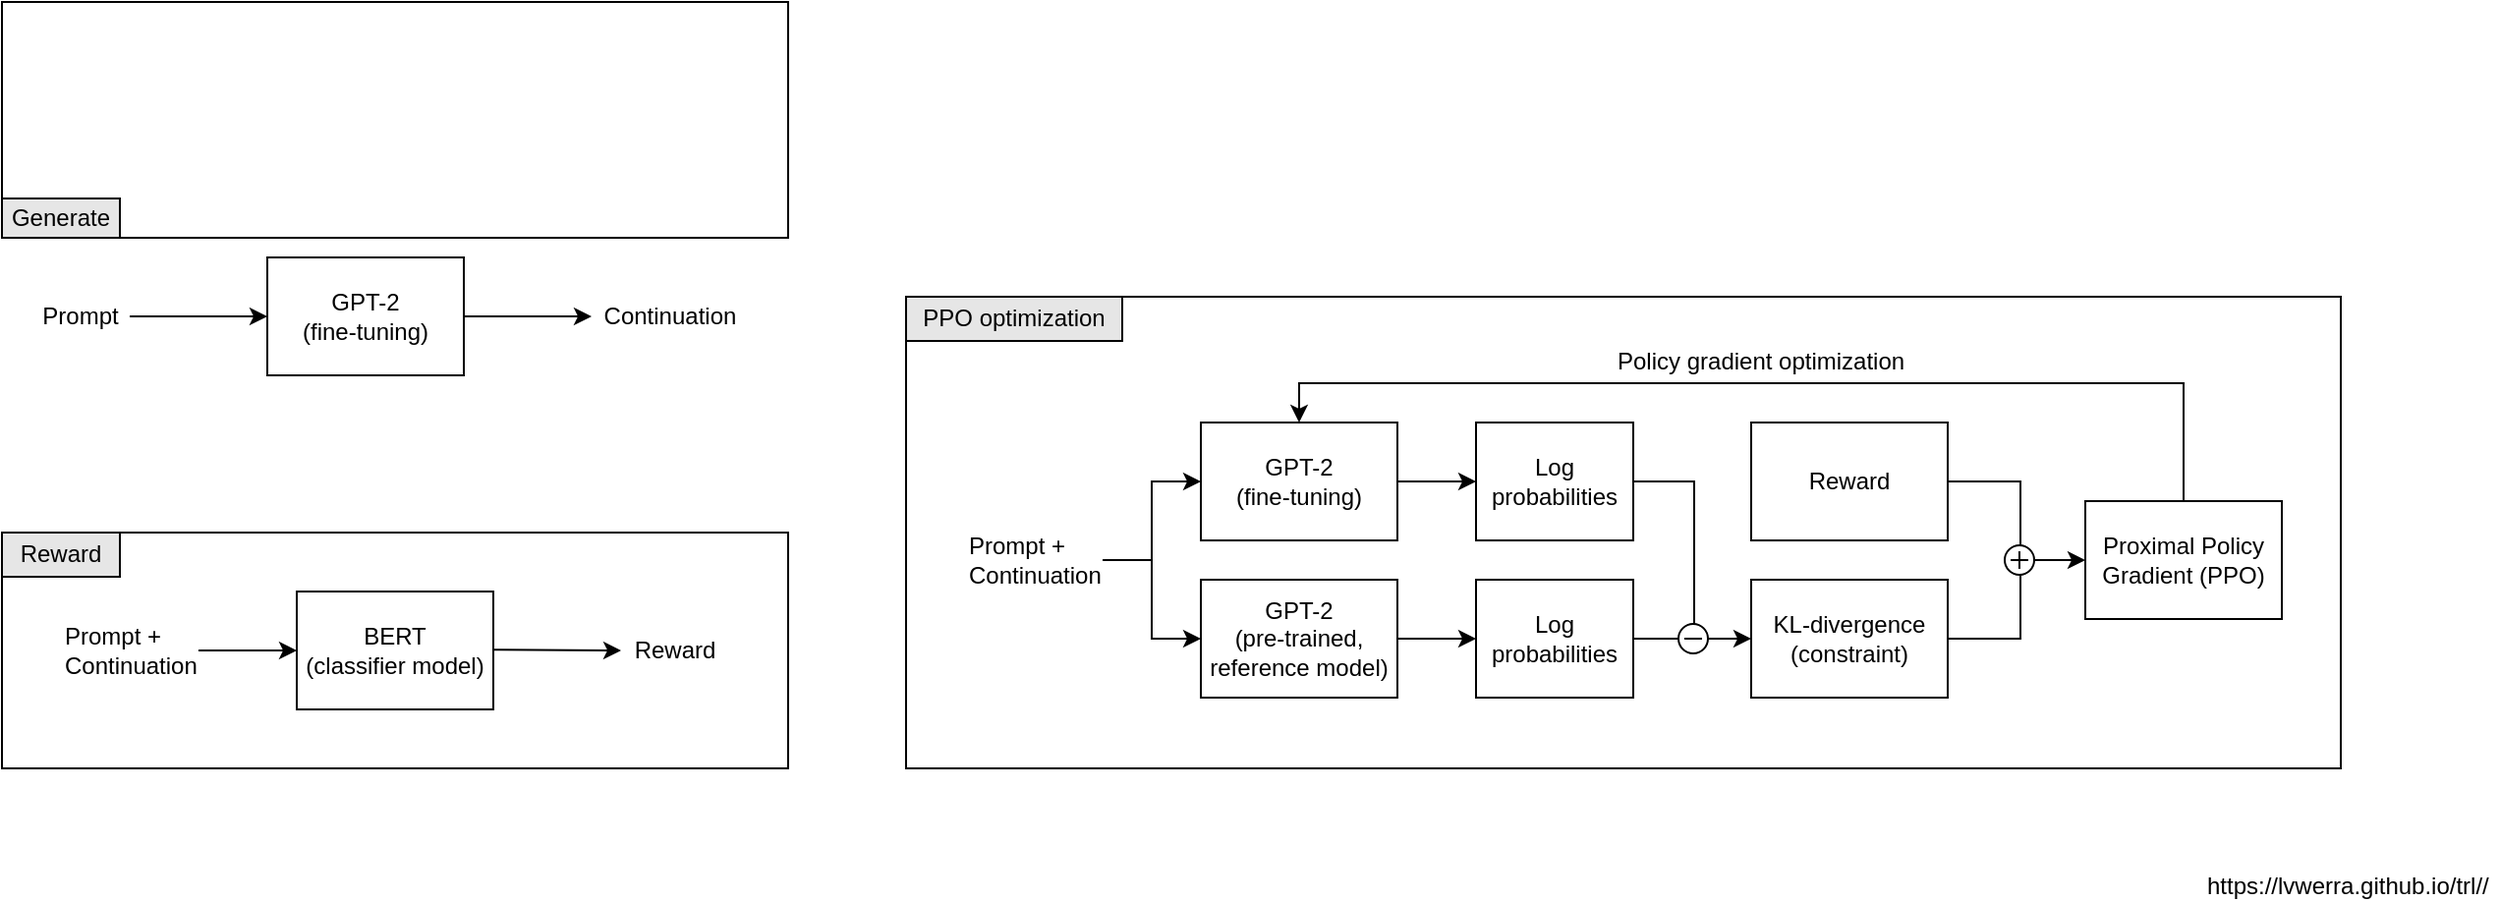 <mxfile version="13.3.1" type="device"><diagram id="tvOHxhx8PopCOuDu0jT4" name="Page-1"><mxGraphModel dx="707" dy="279" grid="1" gridSize="10" guides="1" tooltips="1" connect="1" arrows="1" fold="1" page="0" pageScale="1" pageWidth="1100" pageHeight="850" math="0" shadow="0"><root><mxCell id="0"/><mxCell id="1" style="" parent="0"/><mxCell id="ZELoeheDYaDZPQu2ODsk-10" value="GPT-2&lt;br&gt;(fine-tuning)" style="rounded=0;whiteSpace=wrap;html=1;fillColor=none;" parent="1" vertex="1"><mxGeometry x="-125" y="510" width="100" height="60" as="geometry"/></mxCell><mxCell id="ZELoeheDYaDZPQu2ODsk-11" value="Prompt" style="text;html=1;strokeColor=none;fillColor=none;align=center;verticalAlign=middle;whiteSpace=wrap;rounded=0;" parent="1" vertex="1"><mxGeometry x="-245" y="530" width="50" height="20" as="geometry"/></mxCell><mxCell id="ZELoeheDYaDZPQu2ODsk-12" value="" style="endArrow=classic;html=1;exitX=1;exitY=0.5;exitDx=0;exitDy=0;entryX=0;entryY=0.5;entryDx=0;entryDy=0;" parent="1" source="ZELoeheDYaDZPQu2ODsk-11" target="ZELoeheDYaDZPQu2ODsk-10" edge="1"><mxGeometry width="50" height="50" relative="1" as="geometry"><mxPoint x="-195" y="480" as="sourcePoint"/><mxPoint x="-145" y="430" as="targetPoint"/></mxGeometry></mxCell><mxCell id="ZELoeheDYaDZPQu2ODsk-13" value="Continuation" style="text;html=1;strokeColor=none;fillColor=none;align=center;verticalAlign=middle;whiteSpace=wrap;rounded=0;" parent="1" vertex="1"><mxGeometry x="40" y="530" width="80" height="20" as="geometry"/></mxCell><mxCell id="ZELoeheDYaDZPQu2ODsk-14" value="" style="endArrow=classic;html=1;exitX=1;exitY=0.5;exitDx=0;exitDy=0;entryX=0;entryY=0.5;entryDx=0;entryDy=0;" parent="1" source="ZELoeheDYaDZPQu2ODsk-10" target="ZELoeheDYaDZPQu2ODsk-13" edge="1"><mxGeometry width="50" height="50" relative="1" as="geometry"><mxPoint x="-5" y="770" as="sourcePoint"/><mxPoint x="45" y="720" as="targetPoint"/></mxGeometry></mxCell><mxCell id="ZELoeheDYaDZPQu2ODsk-15" value="BERT&lt;br&gt;(classifier model)" style="rounded=0;whiteSpace=wrap;html=1;fillColor=none;" parent="1" vertex="1"><mxGeometry x="-110" y="680" width="100" height="60" as="geometry"/></mxCell><mxCell id="ZELoeheDYaDZPQu2ODsk-16" value="Prompt +&lt;br&gt;Continuation" style="text;html=1;strokeColor=none;fillColor=none;align=left;verticalAlign=middle;whiteSpace=wrap;rounded=0;" parent="1" vertex="1"><mxGeometry x="-230" y="700" width="70" height="20" as="geometry"/></mxCell><mxCell id="ZELoeheDYaDZPQu2ODsk-17" value="" style="endArrow=classic;html=1;exitX=1;exitY=0.5;exitDx=0;exitDy=0;entryX=0;entryY=0.5;entryDx=0;entryDy=0;" parent="1" source="ZELoeheDYaDZPQu2ODsk-16" target="ZELoeheDYaDZPQu2ODsk-15" edge="1"><mxGeometry width="50" height="50" relative="1" as="geometry"><mxPoint x="10" y="870" as="sourcePoint"/><mxPoint x="60" y="820" as="targetPoint"/></mxGeometry></mxCell><mxCell id="ZELoeheDYaDZPQu2ODsk-18" value="" style="endArrow=classic;html=1;exitX=1;exitY=0.5;exitDx=0;exitDy=0;entryX=0;entryY=0.5;entryDx=0;entryDy=0;" parent="1" target="ZELoeheDYaDZPQu2ODsk-19" edge="1"><mxGeometry width="50" height="50" relative="1" as="geometry"><mxPoint x="-10" y="709.66" as="sourcePoint"/><mxPoint x="60" y="709.66" as="targetPoint"/></mxGeometry></mxCell><mxCell id="ZELoeheDYaDZPQu2ODsk-19" value="Reward" style="text;html=1;strokeColor=none;fillColor=none;align=center;verticalAlign=middle;whiteSpace=wrap;rounded=0;" parent="1" vertex="1"><mxGeometry x="55" y="700" width="55" height="20" as="geometry"/></mxCell><mxCell id="ZELoeheDYaDZPQu2ODsk-20" value="Prompt +&lt;br&gt;Continuation" style="text;html=1;strokeColor=none;fillColor=none;align=left;verticalAlign=middle;whiteSpace=wrap;rounded=0;" parent="1" vertex="1"><mxGeometry x="230" y="654" width="70" height="20" as="geometry"/></mxCell><mxCell id="ZELoeheDYaDZPQu2ODsk-21" value="GPT-2&lt;br&gt;(fine-tuning)" style="rounded=0;whiteSpace=wrap;html=1;fillColor=none;" parent="1" vertex="1"><mxGeometry x="350" y="594" width="100" height="60" as="geometry"/></mxCell><mxCell id="ZELoeheDYaDZPQu2ODsk-22" value="GPT-2&lt;br&gt;(pre-trained, reference model)" style="rounded=0;whiteSpace=wrap;html=1;fillColor=none;" parent="1" vertex="1"><mxGeometry x="350" y="674" width="100" height="60" as="geometry"/></mxCell><mxCell id="ZELoeheDYaDZPQu2ODsk-23" value="" style="edgeStyle=elbowEdgeStyle;elbow=horizontal;endArrow=classic;html=1;exitX=1;exitY=0.5;exitDx=0;exitDy=0;rounded=0;" parent="1" source="ZELoeheDYaDZPQu2ODsk-20" edge="1"><mxGeometry width="50" height="50" relative="1" as="geometry"><mxPoint x="310" y="674" as="sourcePoint"/><mxPoint x="350" y="624" as="targetPoint"/></mxGeometry></mxCell><mxCell id="ZELoeheDYaDZPQu2ODsk-24" value="" style="edgeStyle=orthogonalEdgeStyle;elbow=horizontal;endArrow=classic;html=1;exitX=1;exitY=0.5;exitDx=0;exitDy=0;entryX=0;entryY=0.5;entryDx=0;entryDy=0;rounded=0;" parent="1" source="ZELoeheDYaDZPQu2ODsk-20" target="ZELoeheDYaDZPQu2ODsk-22" edge="1"><mxGeometry width="50" height="50" relative="1" as="geometry"><mxPoint x="300" y="794" as="sourcePoint"/><mxPoint x="350" y="744" as="targetPoint"/></mxGeometry></mxCell><mxCell id="ZELoeheDYaDZPQu2ODsk-25" value="Log probabilities" style="rounded=0;whiteSpace=wrap;html=1;fillColor=none;" parent="1" vertex="1"><mxGeometry x="490" y="594" width="80" height="60" as="geometry"/></mxCell><mxCell id="ZELoeheDYaDZPQu2ODsk-26" value="" style="endArrow=classic;html=1;exitX=1;exitY=0.5;exitDx=0;exitDy=0;entryX=0;entryY=0.5;entryDx=0;entryDy=0;" parent="1" source="ZELoeheDYaDZPQu2ODsk-21" target="ZELoeheDYaDZPQu2ODsk-25" edge="1"><mxGeometry width="50" height="50" relative="1" as="geometry"><mxPoint x="460.0" y="513.66" as="sourcePoint"/><mxPoint x="525.0" y="514" as="targetPoint"/></mxGeometry></mxCell><mxCell id="ZELoeheDYaDZPQu2ODsk-27" value="Log probabilities" style="rounded=0;whiteSpace=wrap;html=1;fillColor=none;" parent="1" vertex="1"><mxGeometry x="490" y="674" width="80" height="60" as="geometry"/></mxCell><mxCell id="ZELoeheDYaDZPQu2ODsk-28" value="" style="endArrow=classic;html=1;entryX=0;entryY=0.5;entryDx=0;entryDy=0;" parent="1" target="ZELoeheDYaDZPQu2ODsk-27" edge="1"><mxGeometry width="50" height="50" relative="1" as="geometry"><mxPoint x="450" y="704" as="sourcePoint"/><mxPoint x="525.0" y="594" as="targetPoint"/></mxGeometry></mxCell><mxCell id="ZELoeheDYaDZPQu2ODsk-29" value="KL-divergence&lt;br&gt;(constraint)" style="rounded=0;whiteSpace=wrap;html=1;fillColor=none;" parent="1" vertex="1"><mxGeometry x="630" y="674" width="100" height="60" as="geometry"/></mxCell><mxCell id="ZELoeheDYaDZPQu2ODsk-30" value="Reward" style="rounded=0;whiteSpace=wrap;html=1;fillColor=none;" parent="1" vertex="1"><mxGeometry x="630" y="594" width="100" height="60" as="geometry"/></mxCell><mxCell id="ZELoeheDYaDZPQu2ODsk-31" value="&lt;p style=&quot;line-height: 100%; font-size: 12px;&quot;&gt;&lt;br style=&quot;font-size: 12px;&quot;&gt;&lt;/p&gt;" style="ellipse;whiteSpace=wrap;html=1;aspect=fixed;align=center;verticalAlign=middle;fontSize=12;fillColor=none;" parent="1" vertex="1"><mxGeometry x="593" y="696.5" width="15" height="15" as="geometry"/></mxCell><mxCell id="ZELoeheDYaDZPQu2ODsk-32" value="" style="edgeStyle=elbowEdgeStyle;elbow=horizontal;endArrow=none;html=1;exitX=1;exitY=0.5;exitDx=0;exitDy=0;rounded=0;endFill=0;" parent="1" source="ZELoeheDYaDZPQu2ODsk-25" edge="1"><mxGeometry width="50" height="50" relative="1" as="geometry"><mxPoint x="559" y="814" as="sourcePoint"/><mxPoint x="601.0" y="697" as="targetPoint"/><Array as="points"><mxPoint x="601" y="634"/><mxPoint x="602" y="654"/></Array></mxGeometry></mxCell><mxCell id="ZELoeheDYaDZPQu2ODsk-33" value="" style="edgeStyle=elbowEdgeStyle;elbow=horizontal;endArrow=none;html=1;exitX=1;exitY=0.5;exitDx=0;exitDy=0;rounded=0;endFill=0;entryX=0;entryY=0.5;entryDx=0;entryDy=0;" parent="1" source="ZELoeheDYaDZPQu2ODsk-27" target="ZELoeheDYaDZPQu2ODsk-31" edge="1"><mxGeometry width="50" height="50" relative="1" as="geometry"><mxPoint x="580" y="634" as="sourcePoint"/><mxPoint x="604" y="714" as="targetPoint"/></mxGeometry></mxCell><mxCell id="ZELoeheDYaDZPQu2ODsk-34" value="" style="endArrow=classic;html=1;exitX=1;exitY=0.5;exitDx=0;exitDy=0;entryX=0;entryY=0.5;entryDx=0;entryDy=0;" parent="1" source="ZELoeheDYaDZPQu2ODsk-31" target="ZELoeheDYaDZPQu2ODsk-29" edge="1"><mxGeometry width="50" height="50" relative="1" as="geometry"><mxPoint x="460.0" y="513.66" as="sourcePoint"/><mxPoint x="525" y="514" as="targetPoint"/></mxGeometry></mxCell><mxCell id="ZELoeheDYaDZPQu2ODsk-35" value="Proximal Policy Gradient (PPO)" style="rounded=0;whiteSpace=wrap;html=1;fillColor=none;" parent="1" vertex="1"><mxGeometry x="800" y="634" width="100" height="60" as="geometry"/></mxCell><mxCell id="ZELoeheDYaDZPQu2ODsk-36" value="" style="endArrow=none;html=1;fontSize=20;strokeWidth=1;" parent="1" edge="1"><mxGeometry width="50" height="50" relative="1" as="geometry"><mxPoint x="596.0" y="704" as="sourcePoint"/><mxPoint x="605" y="704" as="targetPoint"/></mxGeometry></mxCell><mxCell id="ZELoeheDYaDZPQu2ODsk-37" value="&lt;p style=&quot;line-height: 100%; font-size: 12px;&quot;&gt;&lt;br style=&quot;font-size: 12px;&quot;&gt;&lt;/p&gt;" style="ellipse;whiteSpace=wrap;html=1;aspect=fixed;align=center;verticalAlign=middle;fontSize=12;fillColor=none;" parent="1" vertex="1"><mxGeometry x="759" y="656.5" width="15" height="15" as="geometry"/></mxCell><mxCell id="ZELoeheDYaDZPQu2ODsk-38" value="" style="endArrow=none;html=1;fontSize=20;strokeWidth=1;" parent="1" edge="1"><mxGeometry width="50" height="50" relative="1" as="geometry"><mxPoint x="762" y="664" as="sourcePoint"/><mxPoint x="771" y="664" as="targetPoint"/></mxGeometry></mxCell><mxCell id="ZELoeheDYaDZPQu2ODsk-39" value="" style="endArrow=none;html=1;fontSize=20;strokeWidth=1;" parent="1" edge="1"><mxGeometry width="50" height="50" relative="1" as="geometry"><mxPoint x="766.48" y="668.5" as="sourcePoint"/><mxPoint x="766.48" y="659.5" as="targetPoint"/></mxGeometry></mxCell><mxCell id="ZELoeheDYaDZPQu2ODsk-40" value="" style="edgeStyle=elbowEdgeStyle;elbow=horizontal;endArrow=none;html=1;exitX=1;exitY=0.5;exitDx=0;exitDy=0;rounded=0;endFill=0;entryX=0.5;entryY=0;entryDx=0;entryDy=0;" parent="1" source="ZELoeheDYaDZPQu2ODsk-30" target="ZELoeheDYaDZPQu2ODsk-37" edge="1"><mxGeometry width="50" height="50" relative="1" as="geometry"><mxPoint x="580" y="634" as="sourcePoint"/><mxPoint x="611" y="707" as="targetPoint"/><Array as="points"><mxPoint x="767" y="644"/><mxPoint x="612" y="664"/></Array></mxGeometry></mxCell><mxCell id="ZELoeheDYaDZPQu2ODsk-41" value="" style="edgeStyle=elbowEdgeStyle;elbow=horizontal;endArrow=none;html=1;exitX=1;exitY=0.5;exitDx=0;exitDy=0;rounded=0;endFill=0;entryX=0.5;entryY=1;entryDx=0;entryDy=0;" parent="1" source="ZELoeheDYaDZPQu2ODsk-29" target="ZELoeheDYaDZPQu2ODsk-37" edge="1"><mxGeometry width="50" height="50" relative="1" as="geometry"><mxPoint x="740" y="634" as="sourcePoint"/><mxPoint x="776.5" y="666.5" as="targetPoint"/><Array as="points"><mxPoint x="767" y="694"/><mxPoint x="622" y="674"/></Array></mxGeometry></mxCell><mxCell id="ZELoeheDYaDZPQu2ODsk-42" value="" style="endArrow=classic;html=1;exitX=1;exitY=0.5;exitDx=0;exitDy=0;entryX=0;entryY=0.5;entryDx=0;entryDy=0;" parent="1" source="ZELoeheDYaDZPQu2ODsk-37" target="ZELoeheDYaDZPQu2ODsk-35" edge="1"><mxGeometry width="50" height="50" relative="1" as="geometry"><mxPoint x="460" y="634" as="sourcePoint"/><mxPoint x="500" y="634" as="targetPoint"/></mxGeometry></mxCell><mxCell id="ZELoeheDYaDZPQu2ODsk-43" value="" style="edgeStyle=elbowEdgeStyle;elbow=horizontal;endArrow=classic;html=1;exitX=0.5;exitY=0;exitDx=0;exitDy=0;rounded=0;entryX=0.5;entryY=0;entryDx=0;entryDy=0;" parent="1" source="ZELoeheDYaDZPQu2ODsk-35" target="ZELoeheDYaDZPQu2ODsk-21" edge="1"><mxGeometry width="50" height="50" relative="1" as="geometry"><mxPoint x="310" y="674" as="sourcePoint"/><mxPoint x="360" y="634" as="targetPoint"/><Array as="points"><mxPoint x="630" y="574"/></Array></mxGeometry></mxCell><mxCell id="ZELoeheDYaDZPQu2ODsk-45" value="" style="rounded=0;whiteSpace=wrap;html=1;strokeColor=#000000;fillColor=none;" parent="1" vertex="1"><mxGeometry x="-260" y="380" width="400" height="120" as="geometry"/></mxCell><mxCell id="ZELoeheDYaDZPQu2ODsk-47" value="Generate" style="rounded=0;whiteSpace=wrap;html=1;strokeColor=#000000;fillColor=#E6E6E6;" parent="1" vertex="1"><mxGeometry x="-260" y="480" width="60" height="20" as="geometry"/></mxCell><mxCell id="ZELoeheDYaDZPQu2ODsk-50" value="" style="rounded=0;whiteSpace=wrap;html=1;strokeColor=#000000;fillColor=none;" parent="1" vertex="1"><mxGeometry x="-260" y="650" width="400" height="120" as="geometry"/></mxCell><mxCell id="ZELoeheDYaDZPQu2ODsk-51" value="Reward" style="rounded=0;whiteSpace=wrap;html=1;strokeColor=#000000;fillColor=#E6E6E6;" parent="1" vertex="1"><mxGeometry x="-260" y="650" width="60" height="22.5" as="geometry"/></mxCell><mxCell id="ZELoeheDYaDZPQu2ODsk-52" value="" style="rounded=0;whiteSpace=wrap;html=1;strokeColor=#000000;fillColor=none;" parent="1" vertex="1"><mxGeometry x="200" y="530" width="730" height="240" as="geometry"/></mxCell><mxCell id="ZELoeheDYaDZPQu2ODsk-53" value="PPO optimization" style="rounded=0;whiteSpace=wrap;html=1;strokeColor=#000000;fillColor=#E6E6E6;" parent="1" vertex="1"><mxGeometry x="200" y="530" width="110" height="22.5" as="geometry"/></mxCell><UserObject label="https://lvwerra.github.io/trl//" link="https://lvwerra.github.io/trl//" id="ZELoeheDYaDZPQu2ODsk-55"><mxCell style="text;whiteSpace=wrap;html=1;" parent="1" vertex="1"><mxGeometry x="860" y="816" width="150" height="20" as="geometry"/></mxCell></UserObject><UserObject label="Policy gradient optimization" link="https://lvwerra.github.io/trl//" id="F5SzpQpKKekYJOBBiE4C-1"><mxCell style="text;whiteSpace=wrap;html=1;" parent="1" vertex="1"><mxGeometry x="560" y="549" width="150" height="20" as="geometry"/></mxCell></UserObject><mxCell id="aFf4fnH5jef3zQNKMF5C-1" value="" style="rounded=0;whiteSpace=wrap;html=1;fillColor=none;strokeColor=none;" parent="1" vertex="1"><mxGeometry x="170" y="486.25" width="790" height="313.75" as="geometry"/></mxCell></root></mxGraphModel></diagram></mxfile>